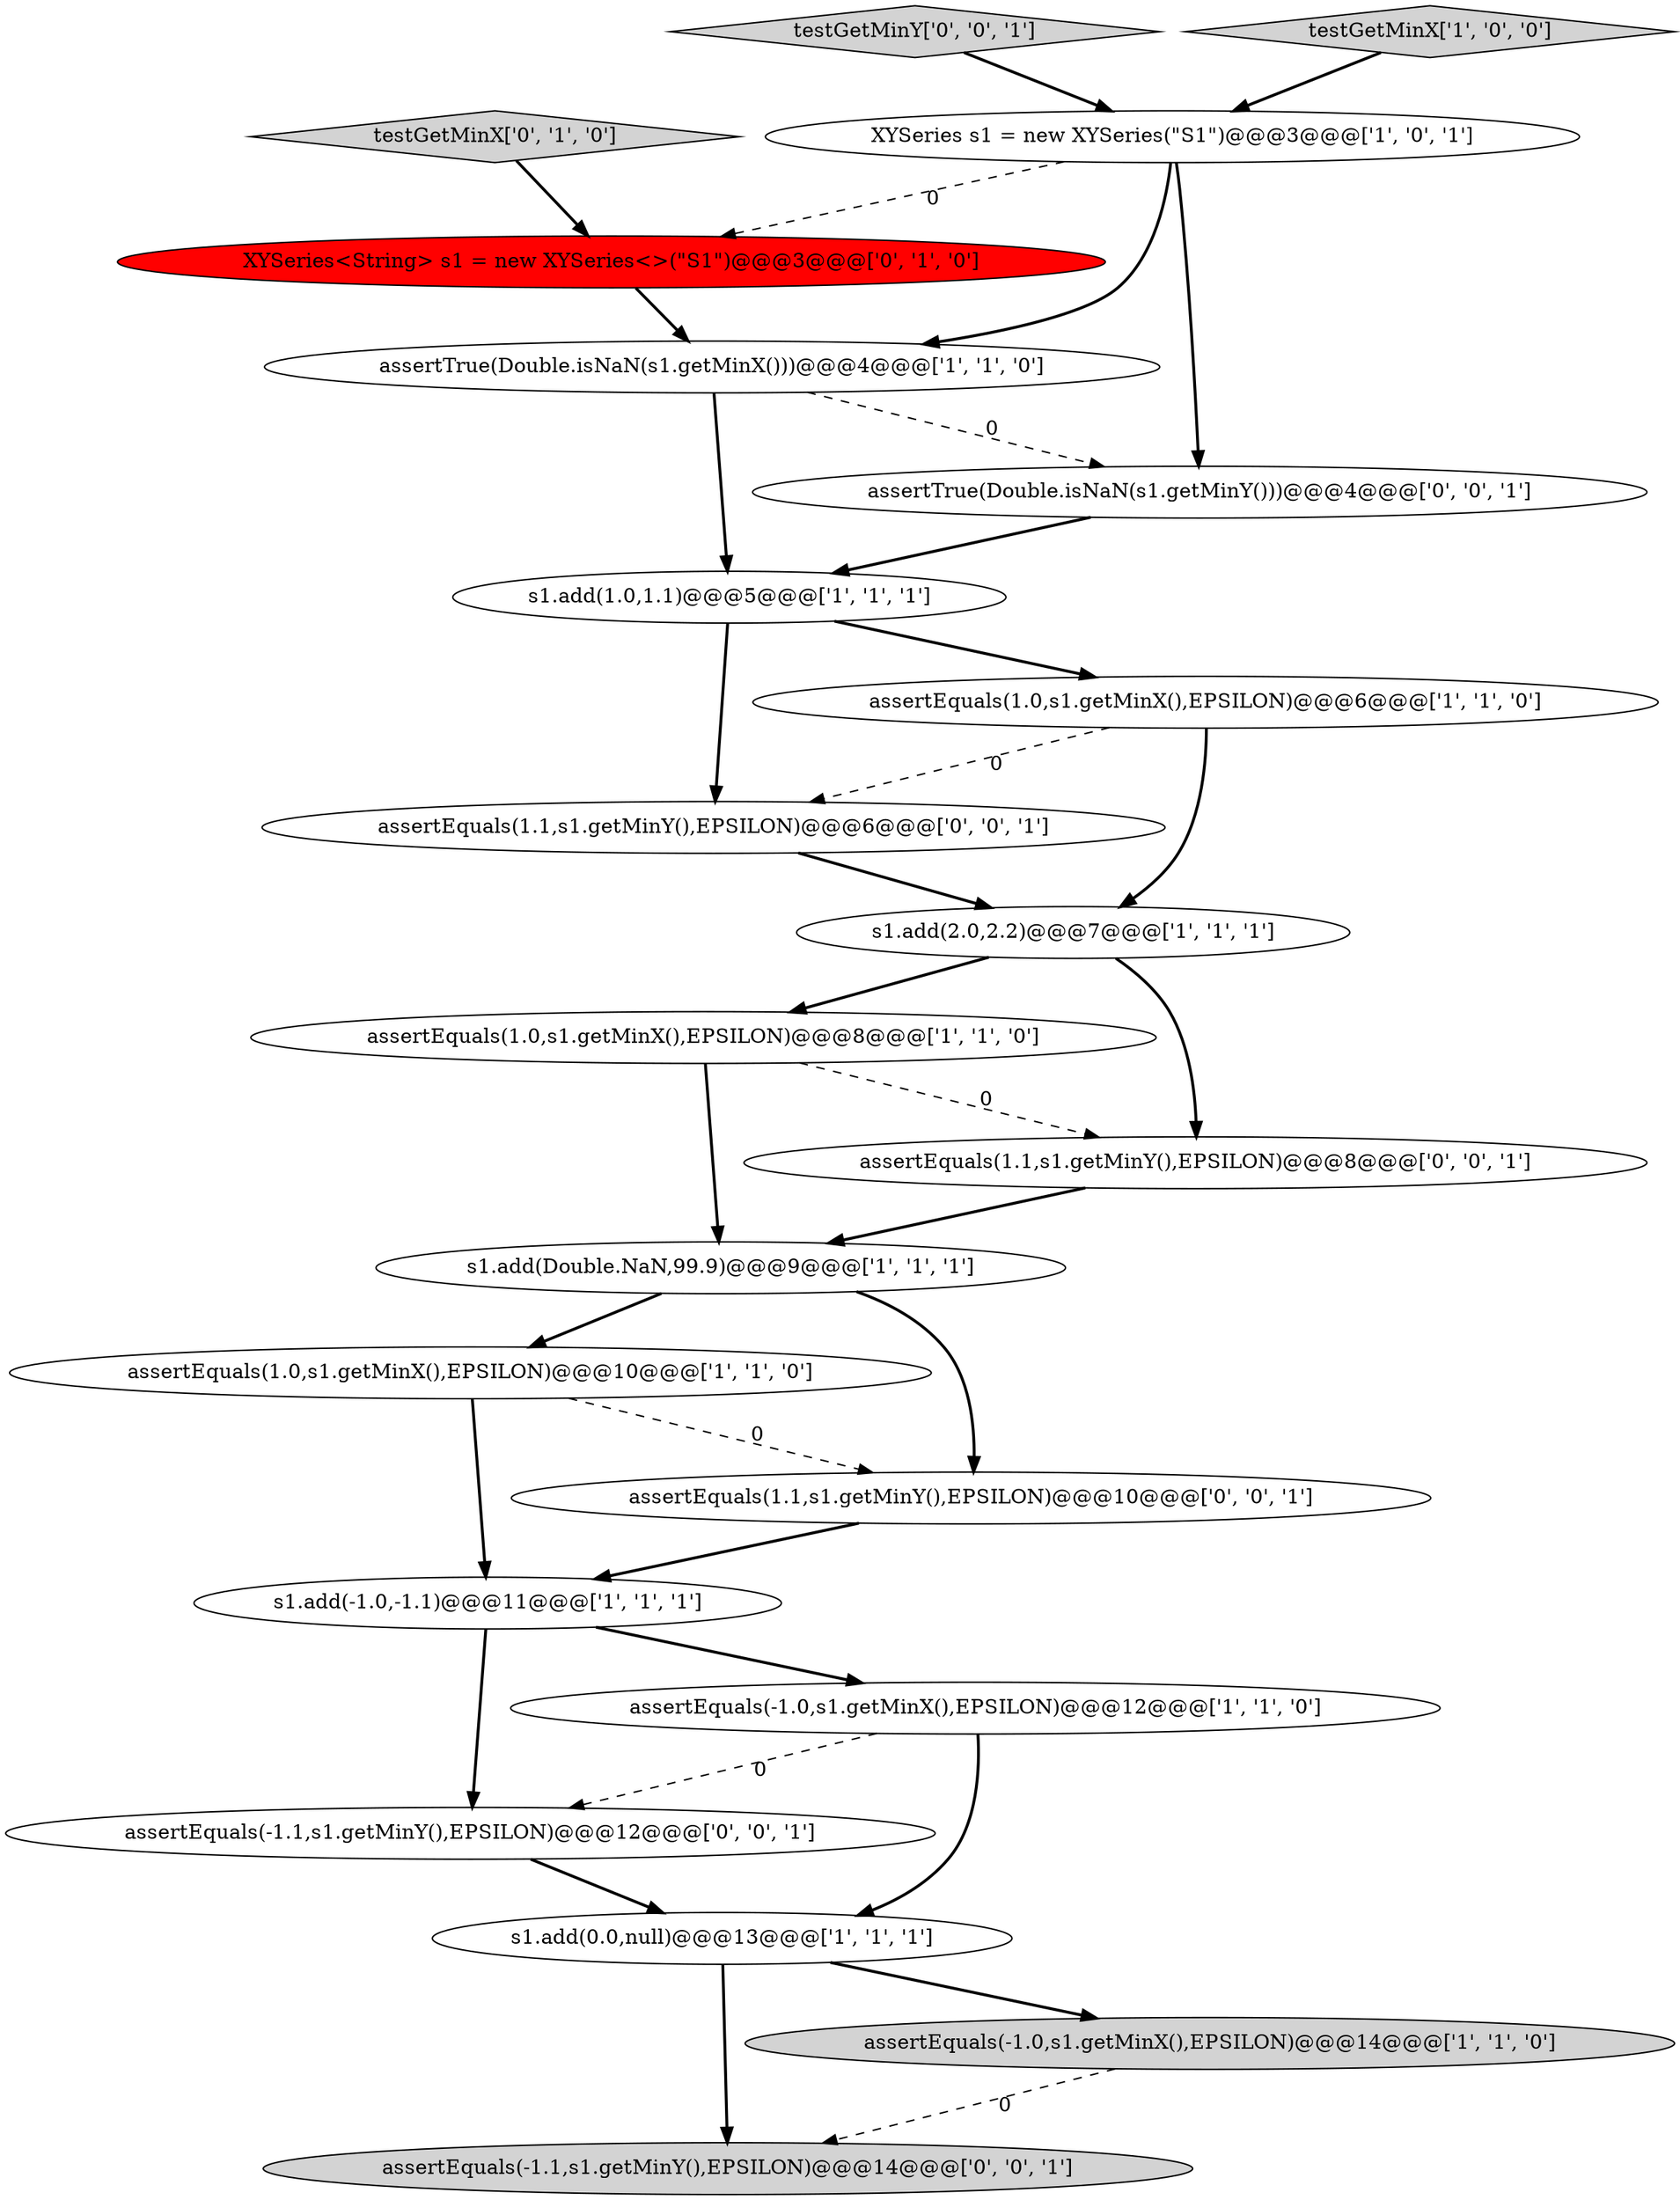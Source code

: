 digraph {
14 [style = filled, label = "XYSeries<String> s1 = new XYSeries<>(\"S1\")@@@3@@@['0', '1', '0']", fillcolor = red, shape = ellipse image = "AAA1AAABBB2BBB"];
5 [style = filled, label = "s1.add(2.0,2.2)@@@7@@@['1', '1', '1']", fillcolor = white, shape = ellipse image = "AAA0AAABBB1BBB"];
9 [style = filled, label = "assertEquals(1.0,s1.getMinX(),EPSILON)@@@8@@@['1', '1', '0']", fillcolor = white, shape = ellipse image = "AAA0AAABBB1BBB"];
16 [style = filled, label = "assertEquals(1.1,s1.getMinY(),EPSILON)@@@8@@@['0', '0', '1']", fillcolor = white, shape = ellipse image = "AAA0AAABBB3BBB"];
10 [style = filled, label = "s1.add(1.0,1.1)@@@5@@@['1', '1', '1']", fillcolor = white, shape = ellipse image = "AAA0AAABBB1BBB"];
21 [style = filled, label = "assertEquals(1.1,s1.getMinY(),EPSILON)@@@6@@@['0', '0', '1']", fillcolor = white, shape = ellipse image = "AAA0AAABBB3BBB"];
15 [style = filled, label = "assertEquals(-1.1,s1.getMinY(),EPSILON)@@@14@@@['0', '0', '1']", fillcolor = lightgray, shape = ellipse image = "AAA0AAABBB3BBB"];
19 [style = filled, label = "testGetMinY['0', '0', '1']", fillcolor = lightgray, shape = diamond image = "AAA0AAABBB3BBB"];
4 [style = filled, label = "s1.add(0.0,null)@@@13@@@['1', '1', '1']", fillcolor = white, shape = ellipse image = "AAA0AAABBB1BBB"];
6 [style = filled, label = "assertEquals(1.0,s1.getMinX(),EPSILON)@@@6@@@['1', '1', '0']", fillcolor = white, shape = ellipse image = "AAA0AAABBB1BBB"];
0 [style = filled, label = "assertTrue(Double.isNaN(s1.getMinX()))@@@4@@@['1', '1', '0']", fillcolor = white, shape = ellipse image = "AAA0AAABBB1BBB"];
13 [style = filled, label = "testGetMinX['0', '1', '0']", fillcolor = lightgray, shape = diamond image = "AAA0AAABBB2BBB"];
7 [style = filled, label = "XYSeries s1 = new XYSeries(\"S1\")@@@3@@@['1', '0', '1']", fillcolor = white, shape = ellipse image = "AAA0AAABBB1BBB"];
8 [style = filled, label = "s1.add(-1.0,-1.1)@@@11@@@['1', '1', '1']", fillcolor = white, shape = ellipse image = "AAA0AAABBB1BBB"];
18 [style = filled, label = "assertEquals(-1.1,s1.getMinY(),EPSILON)@@@12@@@['0', '0', '1']", fillcolor = white, shape = ellipse image = "AAA0AAABBB3BBB"];
12 [style = filled, label = "testGetMinX['1', '0', '0']", fillcolor = lightgray, shape = diamond image = "AAA0AAABBB1BBB"];
1 [style = filled, label = "assertEquals(-1.0,s1.getMinX(),EPSILON)@@@12@@@['1', '1', '0']", fillcolor = white, shape = ellipse image = "AAA0AAABBB1BBB"];
2 [style = filled, label = "s1.add(Double.NaN,99.9)@@@9@@@['1', '1', '1']", fillcolor = white, shape = ellipse image = "AAA0AAABBB1BBB"];
3 [style = filled, label = "assertEquals(-1.0,s1.getMinX(),EPSILON)@@@14@@@['1', '1', '0']", fillcolor = lightgray, shape = ellipse image = "AAA0AAABBB1BBB"];
11 [style = filled, label = "assertEquals(1.0,s1.getMinX(),EPSILON)@@@10@@@['1', '1', '0']", fillcolor = white, shape = ellipse image = "AAA0AAABBB1BBB"];
20 [style = filled, label = "assertEquals(1.1,s1.getMinY(),EPSILON)@@@10@@@['0', '0', '1']", fillcolor = white, shape = ellipse image = "AAA0AAABBB3BBB"];
17 [style = filled, label = "assertTrue(Double.isNaN(s1.getMinY()))@@@4@@@['0', '0', '1']", fillcolor = white, shape = ellipse image = "AAA0AAABBB3BBB"];
17->10 [style = bold, label=""];
6->21 [style = dashed, label="0"];
4->3 [style = bold, label=""];
1->4 [style = bold, label=""];
2->20 [style = bold, label=""];
9->16 [style = dashed, label="0"];
7->17 [style = bold, label=""];
11->20 [style = dashed, label="0"];
5->9 [style = bold, label=""];
9->2 [style = bold, label=""];
8->18 [style = bold, label=""];
7->14 [style = dashed, label="0"];
4->15 [style = bold, label=""];
7->0 [style = bold, label=""];
1->18 [style = dashed, label="0"];
10->21 [style = bold, label=""];
16->2 [style = bold, label=""];
0->17 [style = dashed, label="0"];
10->6 [style = bold, label=""];
12->7 [style = bold, label=""];
5->16 [style = bold, label=""];
8->1 [style = bold, label=""];
21->5 [style = bold, label=""];
6->5 [style = bold, label=""];
0->10 [style = bold, label=""];
20->8 [style = bold, label=""];
18->4 [style = bold, label=""];
14->0 [style = bold, label=""];
3->15 [style = dashed, label="0"];
11->8 [style = bold, label=""];
13->14 [style = bold, label=""];
19->7 [style = bold, label=""];
2->11 [style = bold, label=""];
}
